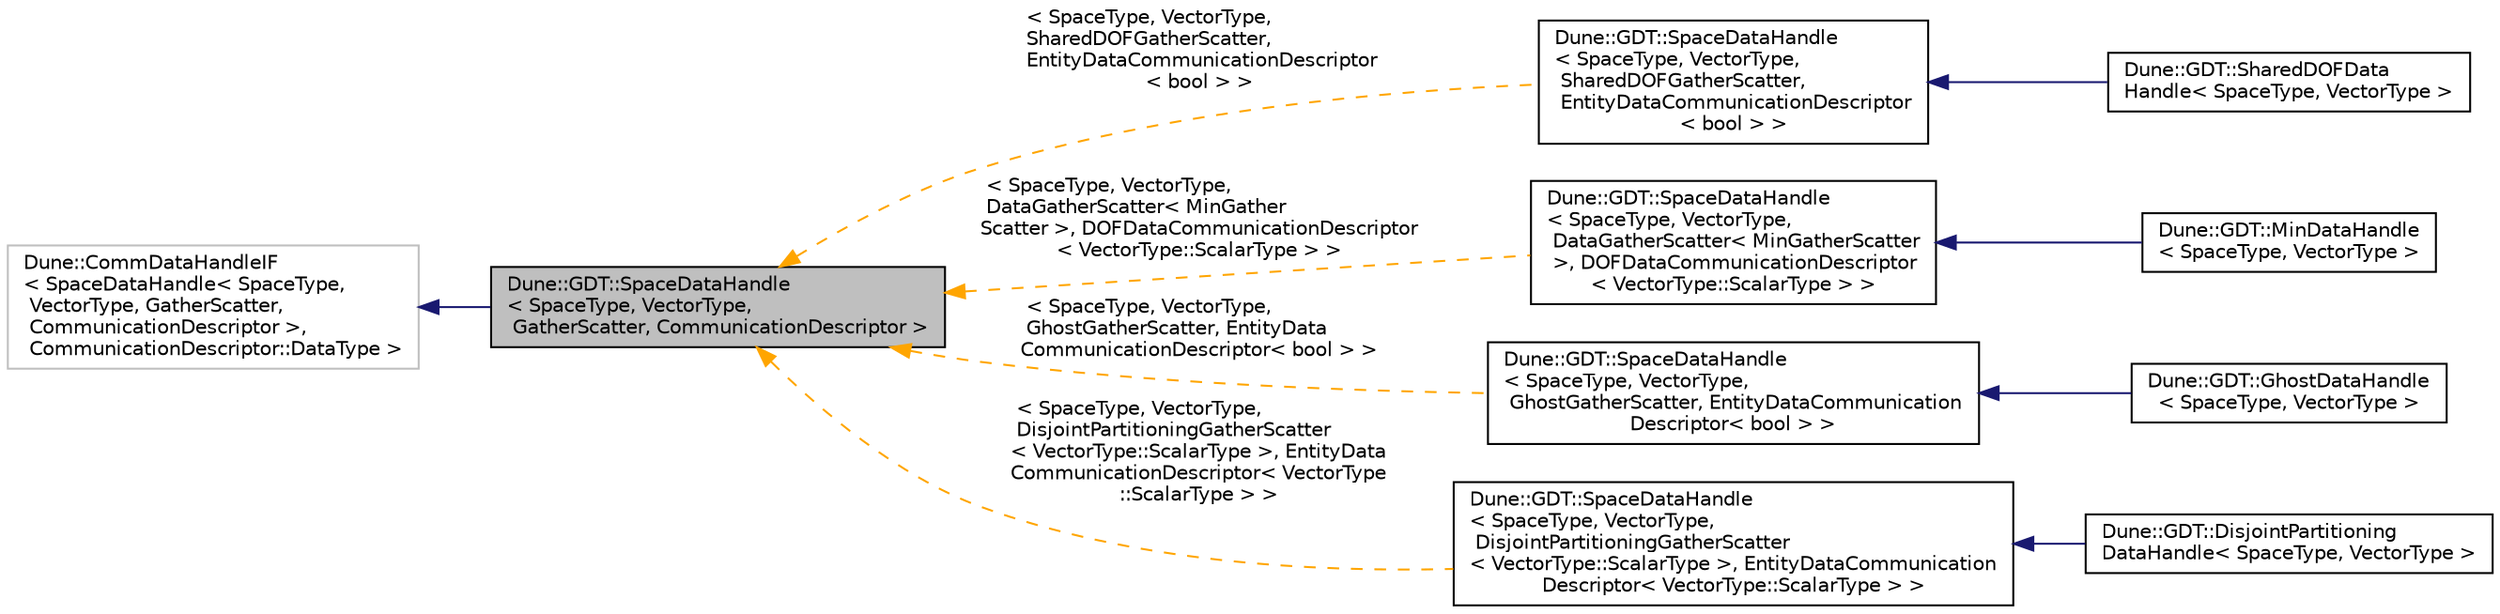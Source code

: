 digraph "Dune::GDT::SpaceDataHandle&lt; SpaceType, VectorType, GatherScatter, CommunicationDescriptor &gt;"
{
  edge [fontname="Helvetica",fontsize="10",labelfontname="Helvetica",labelfontsize="10"];
  node [fontname="Helvetica",fontsize="10",shape=record];
  rankdir="LR";
  Node1 [label="Dune::GDT::SpaceDataHandle\l\< SpaceType, VectorType,\l GatherScatter, CommunicationDescriptor \>",height=0.2,width=0.4,color="black", fillcolor="grey75", style="filled", fontcolor="black"];
  Node2 -> Node1 [dir="back",color="midnightblue",fontsize="10",style="solid",fontname="Helvetica"];
  Node2 [label="Dune::CommDataHandleIF\l\< SpaceDataHandle\< SpaceType,\l VectorType, GatherScatter,\l CommunicationDescriptor \>,\l CommunicationDescriptor::DataType \>",height=0.2,width=0.4,color="grey75", fillcolor="white", style="filled"];
  Node1 -> Node3 [dir="back",color="orange",fontsize="10",style="dashed",label=" \< SpaceType, VectorType,\l SharedDOFGatherScatter,\l EntityDataCommunicationDescriptor\l\< bool \> \>" ,fontname="Helvetica"];
  Node3 [label="Dune::GDT::SpaceDataHandle\l\< SpaceType, VectorType,\l SharedDOFGatherScatter,\l EntityDataCommunicationDescriptor\l\< bool \> \>",height=0.2,width=0.4,color="black", fillcolor="white", style="filled",URL="$a00384.html"];
  Node3 -> Node4 [dir="back",color="midnightblue",fontsize="10",style="solid",fontname="Helvetica"];
  Node4 [label="Dune::GDT::SharedDOFData\lHandle\< SpaceType, VectorType \>",height=0.2,width=0.4,color="black", fillcolor="white", style="filled",URL="$a00381.html",tooltip="Data handle for marking shared DOFs. "];
  Node1 -> Node5 [dir="back",color="orange",fontsize="10",style="dashed",label=" \< SpaceType, VectorType,\l DataGatherScatter\< MinGather\lScatter \>, DOFDataCommunicationDescriptor\l\< VectorType::ScalarType \> \>" ,fontname="Helvetica"];
  Node5 [label="Dune::GDT::SpaceDataHandle\l\< SpaceType, VectorType,\l DataGatherScatter\< MinGatherScatter\l \>, DOFDataCommunicationDescriptor\l\< VectorType::ScalarType \> \>",height=0.2,width=0.4,color="black", fillcolor="white", style="filled",URL="$a00384.html"];
  Node5 -> Node6 [dir="back",color="midnightblue",fontsize="10",style="solid",fontname="Helvetica"];
  Node6 [label="Dune::GDT::MinDataHandle\l\< SpaceType, VectorType \>",height=0.2,width=0.4,color="black", fillcolor="white", style="filled",URL="$a00356.html"];
  Node1 -> Node7 [dir="back",color="orange",fontsize="10",style="dashed",label=" \< SpaceType, VectorType,\l GhostGatherScatter, EntityData\lCommunicationDescriptor\< bool \> \>" ,fontname="Helvetica"];
  Node7 [label="Dune::GDT::SpaceDataHandle\l\< SpaceType, VectorType,\l GhostGatherScatter, EntityDataCommunication\lDescriptor\< bool \> \>",height=0.2,width=0.4,color="black", fillcolor="white", style="filled",URL="$a00384.html"];
  Node7 -> Node8 [dir="back",color="midnightblue",fontsize="10",style="solid",fontname="Helvetica"];
  Node8 [label="Dune::GDT::GhostDataHandle\l\< SpaceType, VectorType \>",height=0.2,width=0.4,color="black", fillcolor="white", style="filled",URL="$a00146.html",tooltip="Data handle for marking ghost DOFs. "];
  Node1 -> Node9 [dir="back",color="orange",fontsize="10",style="dashed",label=" \< SpaceType, VectorType,\l DisjointPartitioningGatherScatter\l\< VectorType::ScalarType \>, EntityData\lCommunicationDescriptor\< VectorType\l::ScalarType \> \>" ,fontname="Helvetica"];
  Node9 [label="Dune::GDT::SpaceDataHandle\l\< SpaceType, VectorType,\l DisjointPartitioningGatherScatter\l\< VectorType::ScalarType \>, EntityDataCommunication\lDescriptor\< VectorType::ScalarType \> \>",height=0.2,width=0.4,color="black", fillcolor="white", style="filled",URL="$a00384.html"];
  Node9 -> Node10 [dir="back",color="midnightblue",fontsize="10",style="solid",fontname="Helvetica"];
  Node10 [label="Dune::GDT::DisjointPartitioning\lDataHandle\< SpaceType, VectorType \>",height=0.2,width=0.4,color="black", fillcolor="white", style="filled",URL="$a00087.html",tooltip="GatherScatter data handle for creating a disjoint DOF partitioning. "];
}
